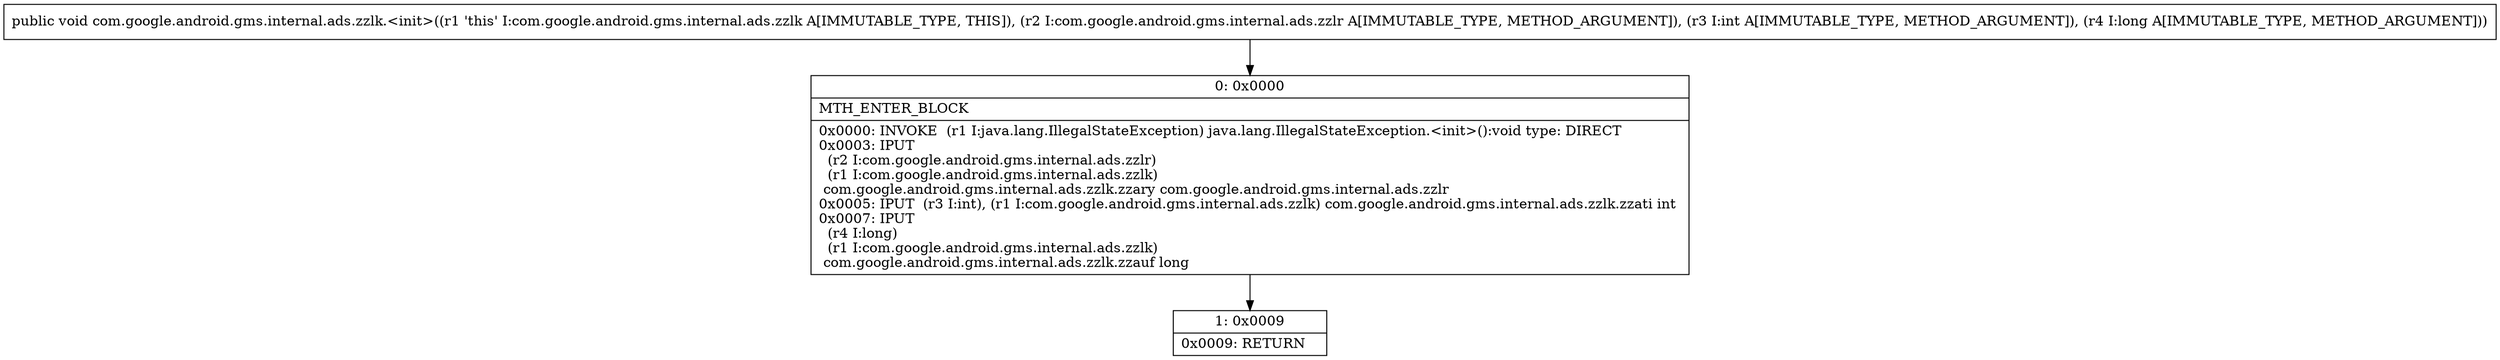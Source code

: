 digraph "CFG forcom.google.android.gms.internal.ads.zzlk.\<init\>(Lcom\/google\/android\/gms\/internal\/ads\/zzlr;IJ)V" {
Node_0 [shape=record,label="{0\:\ 0x0000|MTH_ENTER_BLOCK\l|0x0000: INVOKE  (r1 I:java.lang.IllegalStateException) java.lang.IllegalStateException.\<init\>():void type: DIRECT \l0x0003: IPUT  \l  (r2 I:com.google.android.gms.internal.ads.zzlr)\l  (r1 I:com.google.android.gms.internal.ads.zzlk)\l com.google.android.gms.internal.ads.zzlk.zzary com.google.android.gms.internal.ads.zzlr \l0x0005: IPUT  (r3 I:int), (r1 I:com.google.android.gms.internal.ads.zzlk) com.google.android.gms.internal.ads.zzlk.zzati int \l0x0007: IPUT  \l  (r4 I:long)\l  (r1 I:com.google.android.gms.internal.ads.zzlk)\l com.google.android.gms.internal.ads.zzlk.zzauf long \l}"];
Node_1 [shape=record,label="{1\:\ 0x0009|0x0009: RETURN   \l}"];
MethodNode[shape=record,label="{public void com.google.android.gms.internal.ads.zzlk.\<init\>((r1 'this' I:com.google.android.gms.internal.ads.zzlk A[IMMUTABLE_TYPE, THIS]), (r2 I:com.google.android.gms.internal.ads.zzlr A[IMMUTABLE_TYPE, METHOD_ARGUMENT]), (r3 I:int A[IMMUTABLE_TYPE, METHOD_ARGUMENT]), (r4 I:long A[IMMUTABLE_TYPE, METHOD_ARGUMENT])) }"];
MethodNode -> Node_0;
Node_0 -> Node_1;
}

